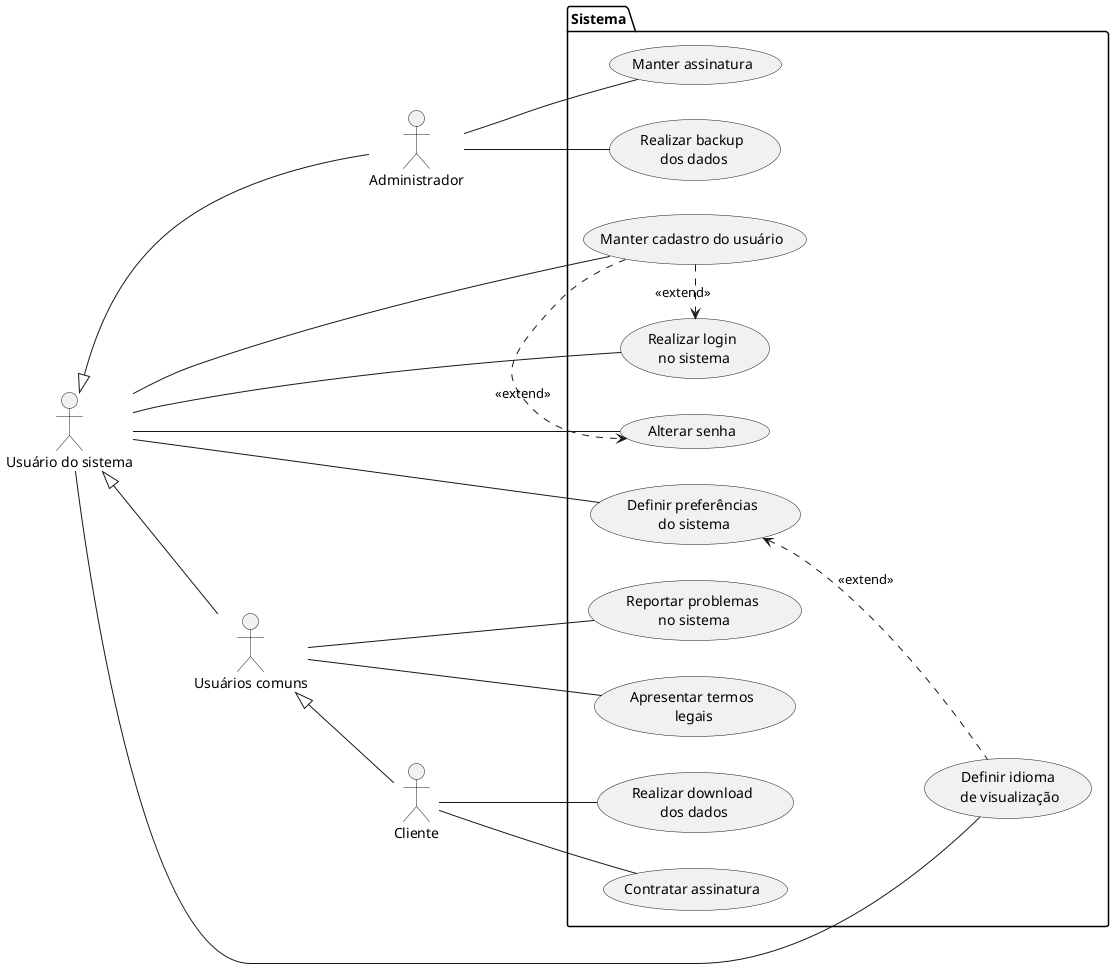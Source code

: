 
@startuml Sistema

left to right direction

' Atores
actor "Usuário do sistema" as user
actor "Usuários comuns" as common_user
actor Cliente as cli
actor Administrador as adm

' Relacionamentos
user <|-- common_user
common_user <|-- cli
user <|-- adm

package "Sistema" {
    usecase "Contratar assinatura" as uc_contratar_assinatura
    usecase "Manter assinatura" as uc_oferecer_assinatura
    cli -- uc_contratar_assinatura
    adm -- uc_oferecer_assinatura

    usecase "Realizar backup\n dos dados" as uc_realizar_backup
    adm - uc_realizar_backup

    usecase "Realizar download\n dos dados" as uc_realizar_download
    cli -- uc_realizar_download

    usecase "Realizar login\n no sistema" as uc_realizar_login
    usecase "Manter cadastro do usuário" as uc_manter_cadastro
    usecase "Alterar senha" as uc_alterar_senha
    user -- uc_alterar_senha
    user -- uc_realizar_login
    user -- uc_manter_cadastro
    uc_manter_cadastro .> uc_realizar_login: <<extend>>
    uc_manter_cadastro .> uc_alterar_senha: <<extend>>

    usecase "Definir preferências\n do sistema" as uc_definir_preferencias
    user - uc_definir_preferencias

    usecase "Reportar problemas\n no sistema" as uc_reportar_problemas
    common_user - uc_reportar_problemas

    usecase "Apresentar termos\n legais" as uc_apresentar_termos_legais
    common_user - uc_apresentar_termos_legais

    usecase "Definir idioma\n de visualização" as uc_definir_idioma
    user -- uc_definir_idioma
    uc_definir_preferencias <.. uc_definir_idioma: <<extend>>
}

@enduml